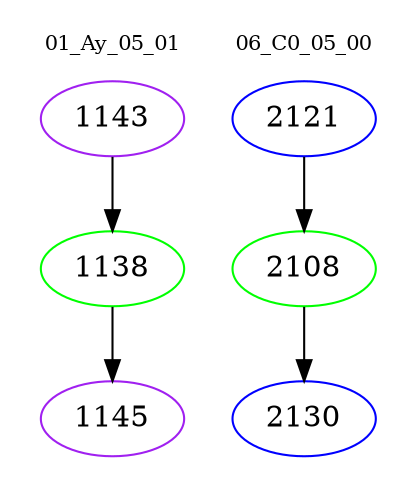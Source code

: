 digraph{
subgraph cluster_0 {
color = white
label = "01_Ay_05_01";
fontsize=10;
T0_1143 [label="1143", color="purple"]
T0_1143 -> T0_1138 [color="black"]
T0_1138 [label="1138", color="green"]
T0_1138 -> T0_1145 [color="black"]
T0_1145 [label="1145", color="purple"]
}
subgraph cluster_1 {
color = white
label = "06_C0_05_00";
fontsize=10;
T1_2121 [label="2121", color="blue"]
T1_2121 -> T1_2108 [color="black"]
T1_2108 [label="2108", color="green"]
T1_2108 -> T1_2130 [color="black"]
T1_2130 [label="2130", color="blue"]
}
}

